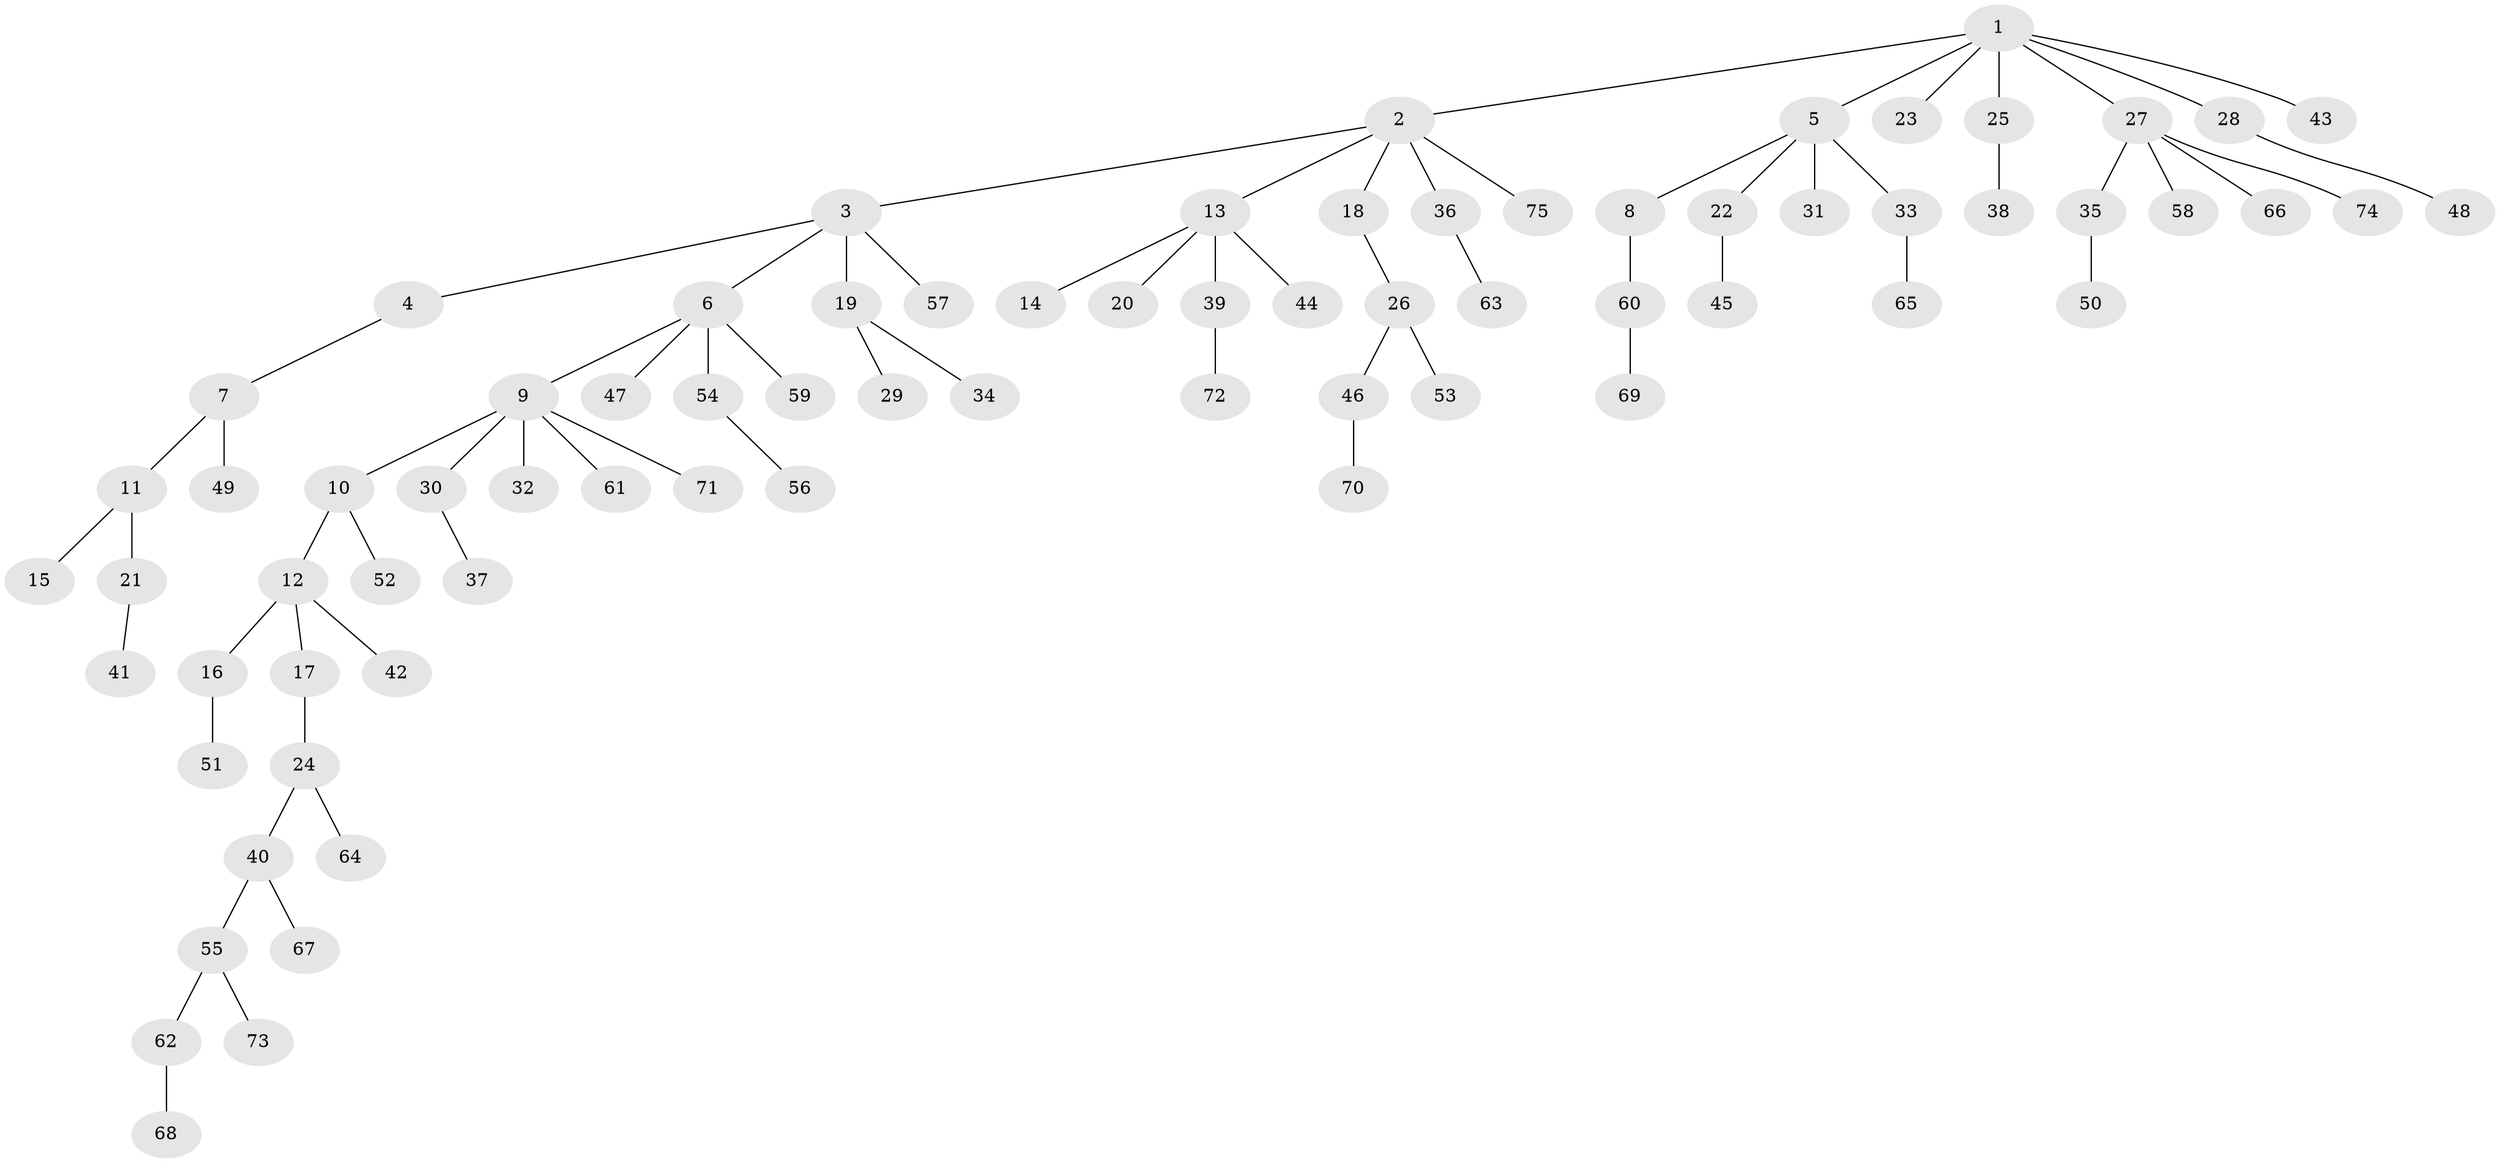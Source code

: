// Generated by graph-tools (version 1.1) at 2025/36/03/09/25 02:36:36]
// undirected, 75 vertices, 74 edges
graph export_dot {
graph [start="1"]
  node [color=gray90,style=filled];
  1;
  2;
  3;
  4;
  5;
  6;
  7;
  8;
  9;
  10;
  11;
  12;
  13;
  14;
  15;
  16;
  17;
  18;
  19;
  20;
  21;
  22;
  23;
  24;
  25;
  26;
  27;
  28;
  29;
  30;
  31;
  32;
  33;
  34;
  35;
  36;
  37;
  38;
  39;
  40;
  41;
  42;
  43;
  44;
  45;
  46;
  47;
  48;
  49;
  50;
  51;
  52;
  53;
  54;
  55;
  56;
  57;
  58;
  59;
  60;
  61;
  62;
  63;
  64;
  65;
  66;
  67;
  68;
  69;
  70;
  71;
  72;
  73;
  74;
  75;
  1 -- 2;
  1 -- 5;
  1 -- 23;
  1 -- 25;
  1 -- 27;
  1 -- 28;
  1 -- 43;
  2 -- 3;
  2 -- 13;
  2 -- 18;
  2 -- 36;
  2 -- 75;
  3 -- 4;
  3 -- 6;
  3 -- 19;
  3 -- 57;
  4 -- 7;
  5 -- 8;
  5 -- 22;
  5 -- 31;
  5 -- 33;
  6 -- 9;
  6 -- 47;
  6 -- 54;
  6 -- 59;
  7 -- 11;
  7 -- 49;
  8 -- 60;
  9 -- 10;
  9 -- 30;
  9 -- 32;
  9 -- 61;
  9 -- 71;
  10 -- 12;
  10 -- 52;
  11 -- 15;
  11 -- 21;
  12 -- 16;
  12 -- 17;
  12 -- 42;
  13 -- 14;
  13 -- 20;
  13 -- 39;
  13 -- 44;
  16 -- 51;
  17 -- 24;
  18 -- 26;
  19 -- 29;
  19 -- 34;
  21 -- 41;
  22 -- 45;
  24 -- 40;
  24 -- 64;
  25 -- 38;
  26 -- 46;
  26 -- 53;
  27 -- 35;
  27 -- 58;
  27 -- 66;
  27 -- 74;
  28 -- 48;
  30 -- 37;
  33 -- 65;
  35 -- 50;
  36 -- 63;
  39 -- 72;
  40 -- 55;
  40 -- 67;
  46 -- 70;
  54 -- 56;
  55 -- 62;
  55 -- 73;
  60 -- 69;
  62 -- 68;
}
